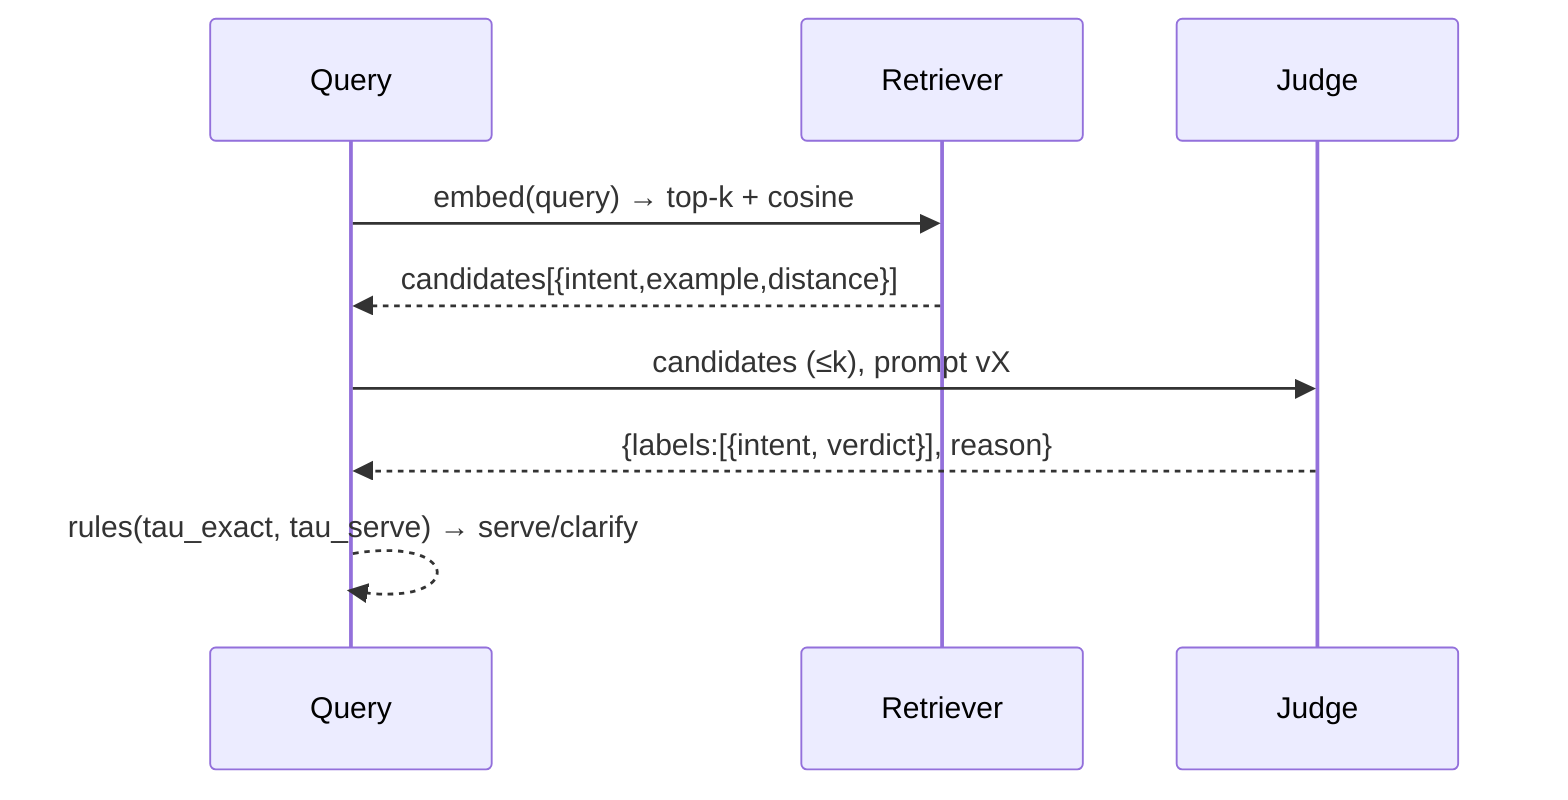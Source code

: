 sequenceDiagram
  participant Q as Query
  participant RET as Retriever
  participant J as Judge
  Q->>RET: embed(query) → top-k + cosine
  RET-->>Q: candidates[{intent,example,distance}]
  Q->>J: candidates (≤k), prompt vX
  J-->>Q: {labels:[{intent, verdict}], reason}
  Q-->>Q: rules(tau_exact, tau_serve) → serve/clarify